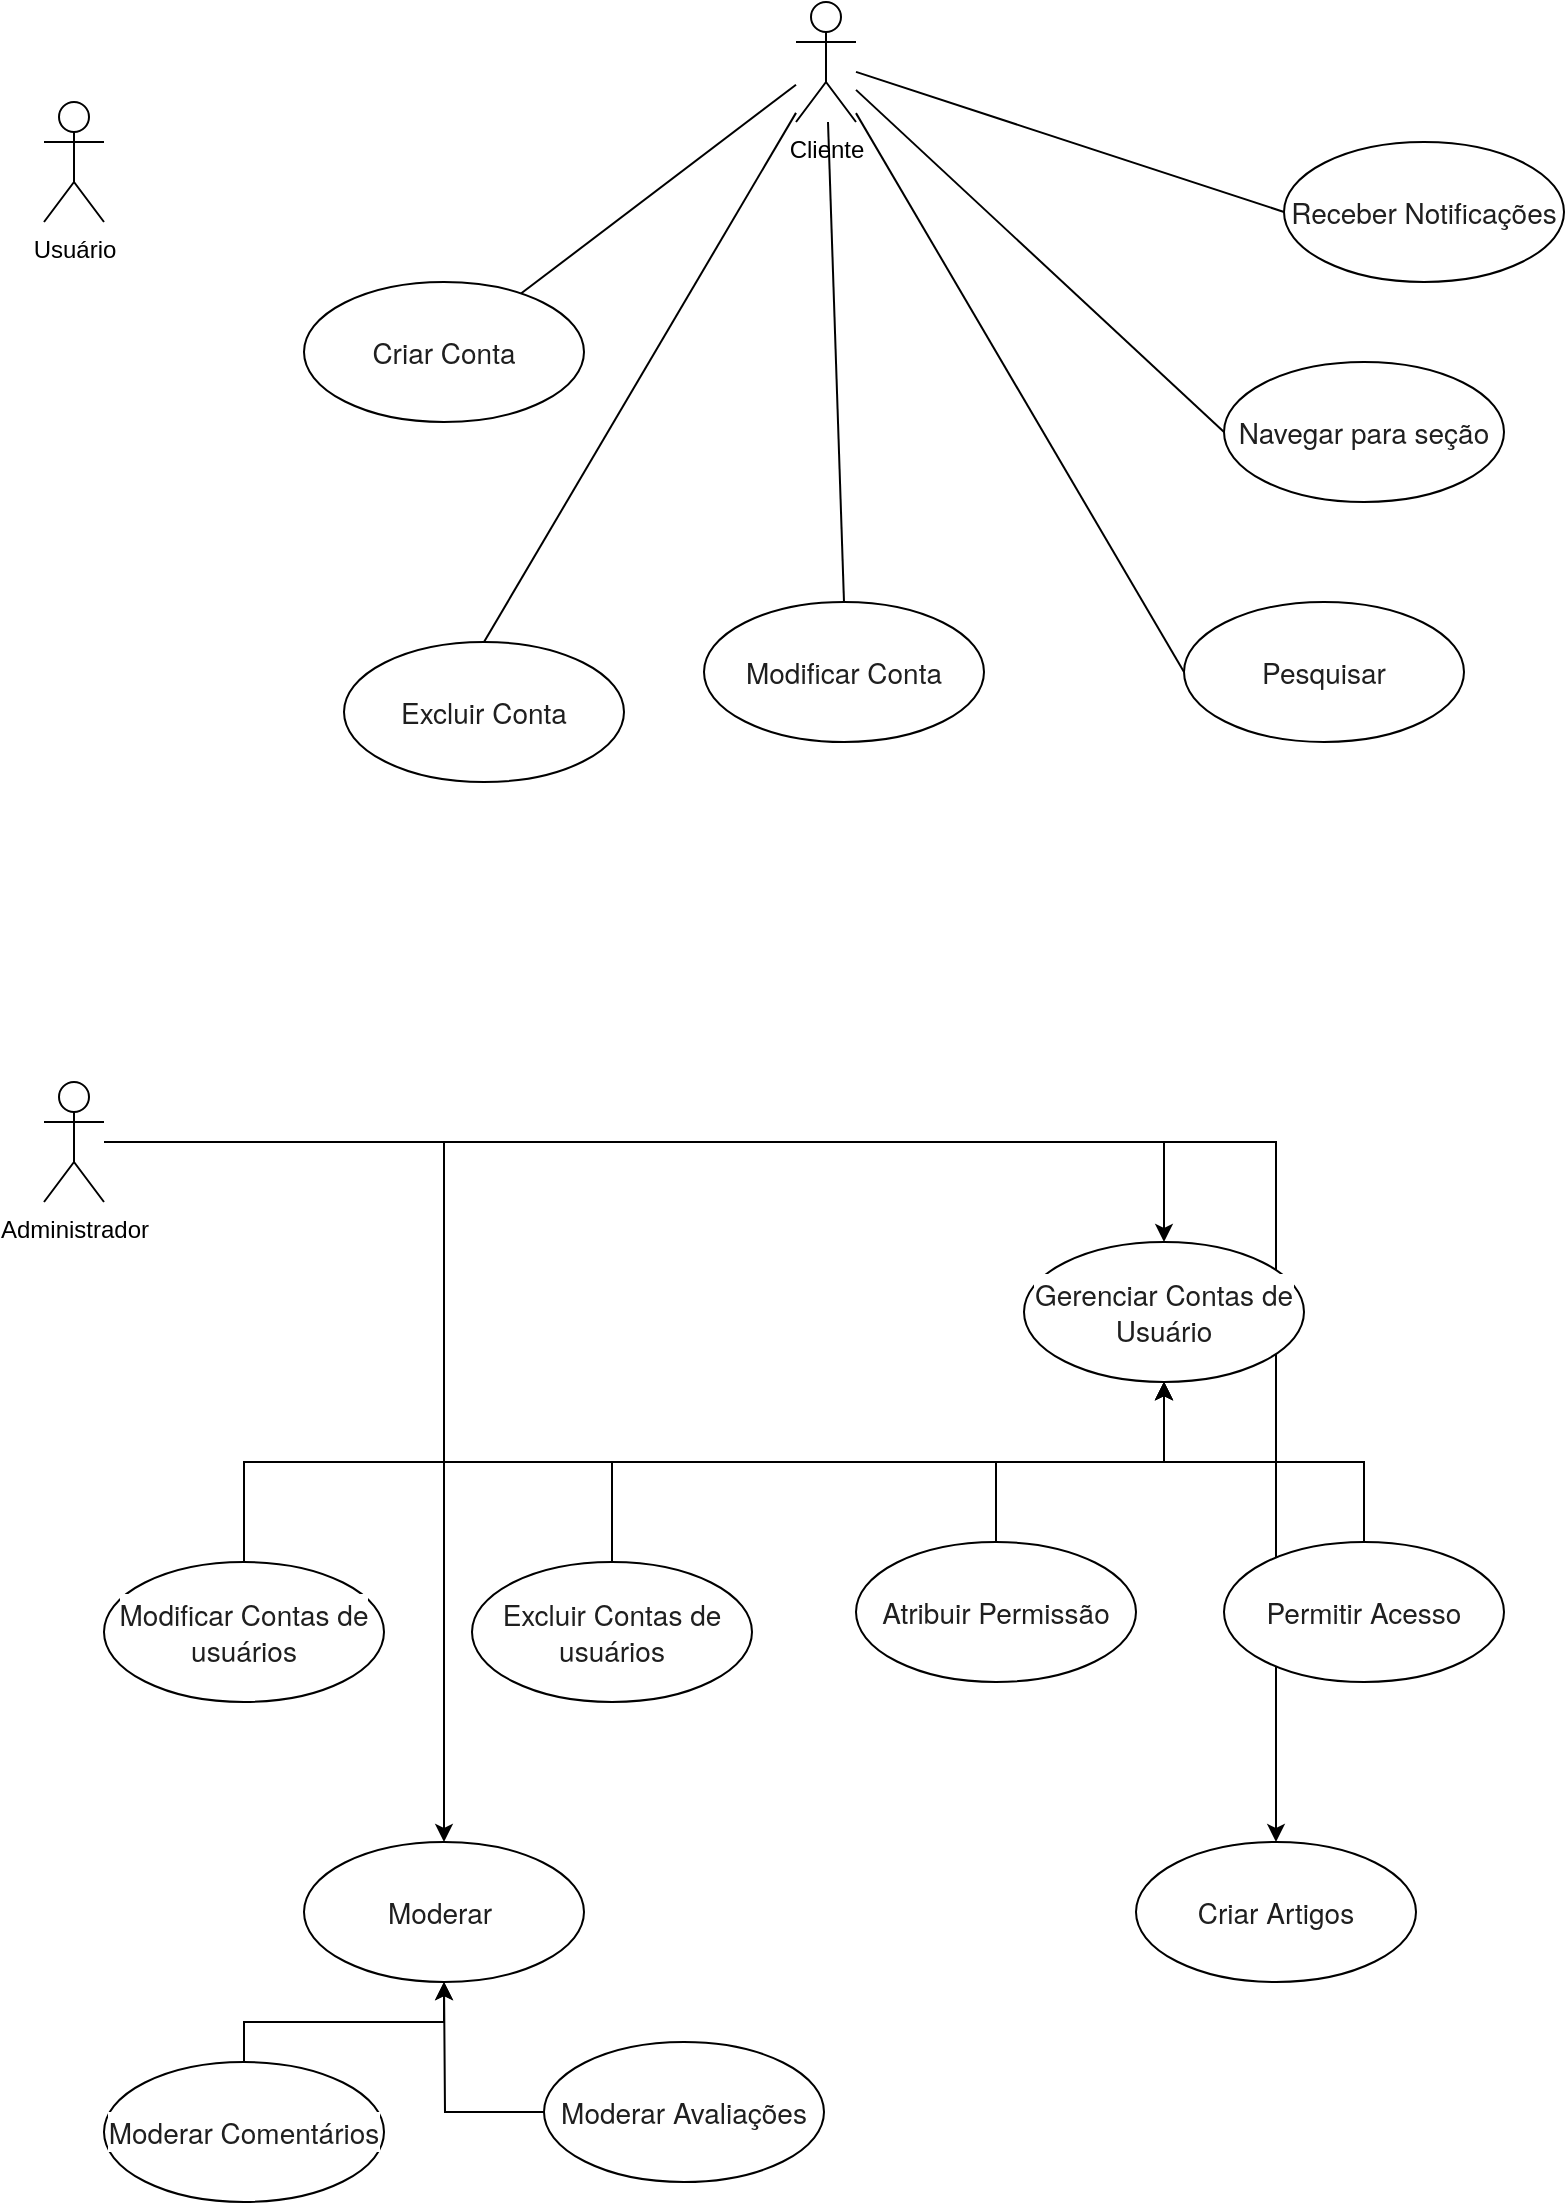 <mxfile version="22.0.0" type="github">
  <diagram name="Diagrama de Casos de Uso Projeto ES3" id="3Si2enIk5qPEU3_IU9Qc">
    <mxGraphModel dx="1019" dy="565" grid="1" gridSize="10" guides="1" tooltips="1" connect="1" arrows="1" fold="1" page="1" pageScale="1" pageWidth="827" pageHeight="1169" math="0" shadow="0">
      <root>
        <mxCell id="0" />
        <mxCell id="1" parent="0" />
        <mxCell id="NEPEeL_0vxHLTKConVSX-20" style="rounded=0;orthogonalLoop=1;jettySize=auto;html=1;endArrow=none;endFill=0;" edge="1" parent="1" source="p-8zzWb7aTDhKdzjHRjA-1" target="NEPEeL_0vxHLTKConVSX-13">
          <mxGeometry relative="1" as="geometry" />
        </mxCell>
        <mxCell id="NEPEeL_0vxHLTKConVSX-21" style="rounded=0;orthogonalLoop=1;jettySize=auto;html=1;entryX=0;entryY=0.5;entryDx=0;entryDy=0;endArrow=none;endFill=0;" edge="1" parent="1" source="p-8zzWb7aTDhKdzjHRjA-1" target="NEPEeL_0vxHLTKConVSX-9">
          <mxGeometry relative="1" as="geometry" />
        </mxCell>
        <mxCell id="NEPEeL_0vxHLTKConVSX-22" style="rounded=0;orthogonalLoop=1;jettySize=auto;html=1;entryX=0;entryY=0.5;entryDx=0;entryDy=0;endArrow=none;endFill=0;" edge="1" parent="1" source="p-8zzWb7aTDhKdzjHRjA-1" target="NEPEeL_0vxHLTKConVSX-6">
          <mxGeometry relative="1" as="geometry" />
        </mxCell>
        <mxCell id="NEPEeL_0vxHLTKConVSX-23" style="rounded=0;orthogonalLoop=1;jettySize=auto;html=1;entryX=0.5;entryY=0;entryDx=0;entryDy=0;endArrow=none;endFill=0;" edge="1" parent="1" source="p-8zzWb7aTDhKdzjHRjA-1" target="NEPEeL_0vxHLTKConVSX-14">
          <mxGeometry relative="1" as="geometry" />
        </mxCell>
        <mxCell id="NEPEeL_0vxHLTKConVSX-24" style="rounded=0;orthogonalLoop=1;jettySize=auto;html=1;entryX=0.5;entryY=0;entryDx=0;entryDy=0;endArrow=none;endFill=0;" edge="1" parent="1" source="p-8zzWb7aTDhKdzjHRjA-1" target="NEPEeL_0vxHLTKConVSX-2">
          <mxGeometry relative="1" as="geometry" />
        </mxCell>
        <mxCell id="NEPEeL_0vxHLTKConVSX-25" style="rounded=0;orthogonalLoop=1;jettySize=auto;html=1;entryX=0;entryY=0.5;entryDx=0;entryDy=0;endArrow=none;endFill=0;" edge="1" parent="1" source="p-8zzWb7aTDhKdzjHRjA-1" target="NEPEeL_0vxHLTKConVSX-5">
          <mxGeometry relative="1" as="geometry" />
        </mxCell>
        <mxCell id="p-8zzWb7aTDhKdzjHRjA-1" value="Cliente&lt;br&gt;" style="shape=umlActor;verticalLabelPosition=bottom;verticalAlign=top;html=1;outlineConnect=0;" parent="1" vertex="1">
          <mxGeometry x="436" y="30" width="30" height="60" as="geometry" />
        </mxCell>
        <mxCell id="p-8zzWb7aTDhKdzjHRjA-2" value="Usuário" style="shape=umlActor;verticalLabelPosition=bottom;verticalAlign=top;html=1;outlineConnect=0;" parent="1" vertex="1">
          <mxGeometry x="60" y="80" width="30" height="60" as="geometry" />
        </mxCell>
        <mxCell id="NEPEeL_0vxHLTKConVSX-26" style="edgeStyle=orthogonalEdgeStyle;rounded=0;orthogonalLoop=1;jettySize=auto;html=1;entryX=0.5;entryY=0;entryDx=0;entryDy=0;" edge="1" parent="1" source="p-8zzWb7aTDhKdzjHRjA-3" target="NEPEeL_0vxHLTKConVSX-8">
          <mxGeometry relative="1" as="geometry" />
        </mxCell>
        <mxCell id="NEPEeL_0vxHLTKConVSX-36" style="edgeStyle=orthogonalEdgeStyle;rounded=0;orthogonalLoop=1;jettySize=auto;html=1;" edge="1" parent="1" source="p-8zzWb7aTDhKdzjHRjA-3" target="NEPEeL_0vxHLTKConVSX-28">
          <mxGeometry relative="1" as="geometry" />
        </mxCell>
        <mxCell id="NEPEeL_0vxHLTKConVSX-37" style="edgeStyle=orthogonalEdgeStyle;rounded=0;orthogonalLoop=1;jettySize=auto;html=1;entryX=0.5;entryY=0;entryDx=0;entryDy=0;" edge="1" parent="1" source="p-8zzWb7aTDhKdzjHRjA-3" target="NEPEeL_0vxHLTKConVSX-27">
          <mxGeometry relative="1" as="geometry" />
        </mxCell>
        <mxCell id="p-8zzWb7aTDhKdzjHRjA-3" value="Administrador" style="shape=umlActor;verticalLabelPosition=bottom;verticalAlign=top;html=1;outlineConnect=0;" parent="1" vertex="1">
          <mxGeometry x="60" y="570" width="30" height="60" as="geometry" />
        </mxCell>
        <mxCell id="NEPEeL_0vxHLTKConVSX-2" value="&lt;span style=&quot;color: rgb(31, 31, 31); font-family: &amp;quot;Google Sans&amp;quot;, &amp;quot;Helvetica Neue&amp;quot;, sans-serif; font-size: 14px; font-style: normal; font-variant-ligatures: normal; font-variant-caps: normal; font-weight: 400; letter-spacing: normal; orphans: 2; text-align: start; text-indent: 0px; text-transform: none; widows: 2; word-spacing: 0px; -webkit-text-stroke-width: 0px; background-color: rgb(255, 255, 255); text-decoration-thickness: initial; text-decoration-style: initial; text-decoration-color: initial; float: none; display: inline !important;&quot;&gt;Modificar Conta&lt;/span&gt;" style="ellipse;whiteSpace=wrap;html=1;" vertex="1" parent="1">
          <mxGeometry x="390" y="330" width="140" height="70" as="geometry" />
        </mxCell>
        <mxCell id="NEPEeL_0vxHLTKConVSX-5" value="&lt;span style=&quot;color: rgb(31, 31, 31); font-family: &amp;quot;Google Sans&amp;quot;, &amp;quot;Helvetica Neue&amp;quot;, sans-serif; font-size: 14px; font-style: normal; font-variant-ligatures: normal; font-variant-caps: normal; font-weight: 400; letter-spacing: normal; orphans: 2; text-align: start; text-indent: 0px; text-transform: none; widows: 2; word-spacing: 0px; -webkit-text-stroke-width: 0px; background-color: rgb(255, 255, 255); text-decoration-thickness: initial; text-decoration-style: initial; text-decoration-color: initial; float: none; display: inline !important;&quot;&gt;Pesquisar&lt;/span&gt;" style="ellipse;whiteSpace=wrap;html=1;" vertex="1" parent="1">
          <mxGeometry x="630" y="330" width="140" height="70" as="geometry" />
        </mxCell>
        <mxCell id="NEPEeL_0vxHLTKConVSX-6" value="&lt;span style=&quot;color: rgb(31, 31, 31); font-family: &amp;quot;Google Sans&amp;quot;, &amp;quot;Helvetica Neue&amp;quot;, sans-serif; font-size: 14px; font-style: normal; font-variant-ligatures: normal; font-variant-caps: normal; font-weight: 400; letter-spacing: normal; orphans: 2; text-align: start; text-indent: 0px; text-transform: none; widows: 2; word-spacing: 0px; -webkit-text-stroke-width: 0px; background-color: rgb(255, 255, 255); text-decoration-thickness: initial; text-decoration-style: initial; text-decoration-color: initial; float: none; display: inline !important;&quot;&gt;Receber Notificações&lt;/span&gt;" style="ellipse;whiteSpace=wrap;html=1;" vertex="1" parent="1">
          <mxGeometry x="680" y="100" width="140" height="70" as="geometry" />
        </mxCell>
        <mxCell id="NEPEeL_0vxHLTKConVSX-35" style="edgeStyle=orthogonalEdgeStyle;rounded=0;orthogonalLoop=1;jettySize=auto;html=1;entryX=0.5;entryY=1;entryDx=0;entryDy=0;" edge="1" parent="1" source="NEPEeL_0vxHLTKConVSX-7" target="NEPEeL_0vxHLTKConVSX-8">
          <mxGeometry relative="1" as="geometry">
            <Array as="points">
              <mxPoint x="160" y="760" />
              <mxPoint x="620" y="760" />
            </Array>
          </mxGeometry>
        </mxCell>
        <mxCell id="NEPEeL_0vxHLTKConVSX-7" value="&lt;span style=&quot;color: rgb(31, 31, 31); font-family: &amp;quot;Google Sans&amp;quot;, &amp;quot;Helvetica Neue&amp;quot;, sans-serif; font-size: 14px; font-style: normal; font-variant-ligatures: normal; font-variant-caps: normal; font-weight: 400; letter-spacing: normal; orphans: 2; text-align: start; text-indent: 0px; text-transform: none; widows: 2; word-spacing: 0px; -webkit-text-stroke-width: 0px; background-color: rgb(255, 255, 255); text-decoration-thickness: initial; text-decoration-style: initial; text-decoration-color: initial; float: none; display: inline !important;&quot;&gt;Modificar Contas de usuários&lt;/span&gt;" style="ellipse;whiteSpace=wrap;html=1;" vertex="1" parent="1">
          <mxGeometry x="90" y="810" width="140" height="70" as="geometry" />
        </mxCell>
        <mxCell id="NEPEeL_0vxHLTKConVSX-8" value="&lt;span style=&quot;color: rgb(31, 31, 31); font-family: &amp;quot;Google Sans&amp;quot;, &amp;quot;Helvetica Neue&amp;quot;, sans-serif; font-size: 14px; font-style: normal; font-variant-ligatures: normal; font-variant-caps: normal; font-weight: 400; letter-spacing: normal; orphans: 2; text-align: start; text-indent: 0px; text-transform: none; widows: 2; word-spacing: 0px; -webkit-text-stroke-width: 0px; background-color: rgb(255, 255, 255); text-decoration-thickness: initial; text-decoration-style: initial; text-decoration-color: initial; float: none; display: inline !important;&quot;&gt;Gerenciar Contas de Usuário&lt;/span&gt;" style="ellipse;whiteSpace=wrap;html=1;" vertex="1" parent="1">
          <mxGeometry x="550" y="650" width="140" height="70" as="geometry" />
        </mxCell>
        <mxCell id="NEPEeL_0vxHLTKConVSX-9" value="&lt;span style=&quot;color: rgb(31, 31, 31); font-family: &amp;quot;Google Sans&amp;quot;, &amp;quot;Helvetica Neue&amp;quot;, sans-serif; font-size: 14px; font-style: normal; font-variant-ligatures: normal; font-variant-caps: normal; font-weight: 400; letter-spacing: normal; orphans: 2; text-align: start; text-indent: 0px; text-transform: none; widows: 2; word-spacing: 0px; -webkit-text-stroke-width: 0px; background-color: rgb(255, 255, 255); text-decoration-thickness: initial; text-decoration-style: initial; text-decoration-color: initial; float: none; display: inline !important;&quot;&gt;Navegar para seção&lt;/span&gt;" style="ellipse;whiteSpace=wrap;html=1;" vertex="1" parent="1">
          <mxGeometry x="650" y="210" width="140" height="70" as="geometry" />
        </mxCell>
        <mxCell id="NEPEeL_0vxHLTKConVSX-33" style="edgeStyle=orthogonalEdgeStyle;rounded=0;orthogonalLoop=1;jettySize=auto;html=1;entryX=0.5;entryY=1;entryDx=0;entryDy=0;" edge="1" parent="1" source="NEPEeL_0vxHLTKConVSX-10" target="NEPEeL_0vxHLTKConVSX-8">
          <mxGeometry relative="1" as="geometry" />
        </mxCell>
        <mxCell id="NEPEeL_0vxHLTKConVSX-10" value="&lt;span style=&quot;color: rgb(31, 31, 31); font-family: &amp;quot;Google Sans&amp;quot;, &amp;quot;Helvetica Neue&amp;quot;, sans-serif; font-size: 14px; font-style: normal; font-variant-ligatures: normal; font-variant-caps: normal; font-weight: 400; letter-spacing: normal; orphans: 2; text-align: start; text-indent: 0px; text-transform: none; widows: 2; word-spacing: 0px; -webkit-text-stroke-width: 0px; background-color: rgb(255, 255, 255); text-decoration-thickness: initial; text-decoration-style: initial; text-decoration-color: initial; float: none; display: inline !important;&quot;&gt;Atribuir Permissão&lt;/span&gt;" style="ellipse;whiteSpace=wrap;html=1;" vertex="1" parent="1">
          <mxGeometry x="466" y="800" width="140" height="70" as="geometry" />
        </mxCell>
        <mxCell id="NEPEeL_0vxHLTKConVSX-17" style="edgeStyle=orthogonalEdgeStyle;rounded=0;orthogonalLoop=1;jettySize=auto;html=1;" edge="1" parent="1" source="NEPEeL_0vxHLTKConVSX-11" target="NEPEeL_0vxHLTKConVSX-8">
          <mxGeometry relative="1" as="geometry" />
        </mxCell>
        <mxCell id="NEPEeL_0vxHLTKConVSX-11" value="&lt;span style=&quot;color: rgb(31, 31, 31); font-family: &amp;quot;Google Sans&amp;quot;, &amp;quot;Helvetica Neue&amp;quot;, sans-serif; font-size: 14px; font-style: normal; font-variant-ligatures: normal; font-variant-caps: normal; font-weight: 400; letter-spacing: normal; orphans: 2; text-align: start; text-indent: 0px; text-transform: none; widows: 2; word-spacing: 0px; -webkit-text-stroke-width: 0px; background-color: rgb(255, 255, 255); text-decoration-thickness: initial; text-decoration-style: initial; text-decoration-color: initial; float: none; display: inline !important;&quot;&gt;Permitir Acesso&lt;/span&gt;" style="ellipse;whiteSpace=wrap;html=1;" vertex="1" parent="1">
          <mxGeometry x="650" y="800" width="140" height="70" as="geometry" />
        </mxCell>
        <mxCell id="NEPEeL_0vxHLTKConVSX-34" style="edgeStyle=orthogonalEdgeStyle;rounded=0;orthogonalLoop=1;jettySize=auto;html=1;entryX=0.5;entryY=1;entryDx=0;entryDy=0;" edge="1" parent="1" source="NEPEeL_0vxHLTKConVSX-12" target="NEPEeL_0vxHLTKConVSX-8">
          <mxGeometry relative="1" as="geometry">
            <mxPoint x="430" y="730" as="targetPoint" />
            <Array as="points">
              <mxPoint x="344" y="760" />
              <mxPoint x="620" y="760" />
            </Array>
          </mxGeometry>
        </mxCell>
        <mxCell id="NEPEeL_0vxHLTKConVSX-12" value="&lt;span style=&quot;color: rgb(31, 31, 31); font-family: &amp;quot;Google Sans&amp;quot;, &amp;quot;Helvetica Neue&amp;quot;, sans-serif; font-size: 14px; font-style: normal; font-variant-ligatures: normal; font-variant-caps: normal; font-weight: 400; letter-spacing: normal; orphans: 2; text-align: start; text-indent: 0px; text-transform: none; widows: 2; word-spacing: 0px; -webkit-text-stroke-width: 0px; background-color: rgb(255, 255, 255); text-decoration-thickness: initial; text-decoration-style: initial; text-decoration-color: initial; float: none; display: inline !important;&quot;&gt;Excluir Contas de usuários&lt;/span&gt;" style="ellipse;whiteSpace=wrap;html=1;" vertex="1" parent="1">
          <mxGeometry x="274" y="810" width="140" height="70" as="geometry" />
        </mxCell>
        <mxCell id="NEPEeL_0vxHLTKConVSX-13" value="&lt;span style=&quot;color: rgb(31, 31, 31); font-family: &amp;quot;Google Sans&amp;quot;, &amp;quot;Helvetica Neue&amp;quot;, sans-serif; font-size: 14px; font-style: normal; font-variant-ligatures: normal; font-variant-caps: normal; font-weight: 400; letter-spacing: normal; orphans: 2; text-align: start; text-indent: 0px; text-transform: none; widows: 2; word-spacing: 0px; -webkit-text-stroke-width: 0px; background-color: rgb(255, 255, 255); text-decoration-thickness: initial; text-decoration-style: initial; text-decoration-color: initial; float: none; display: inline !important;&quot;&gt;Criar Conta&lt;/span&gt;" style="ellipse;whiteSpace=wrap;html=1;" vertex="1" parent="1">
          <mxGeometry x="190" y="170" width="140" height="70" as="geometry" />
        </mxCell>
        <mxCell id="NEPEeL_0vxHLTKConVSX-14" value="&lt;span style=&quot;color: rgb(31, 31, 31); font-family: &amp;quot;Google Sans&amp;quot;, &amp;quot;Helvetica Neue&amp;quot;, sans-serif; font-size: 14px; font-style: normal; font-variant-ligatures: normal; font-variant-caps: normal; font-weight: 400; letter-spacing: normal; orphans: 2; text-align: start; text-indent: 0px; text-transform: none; widows: 2; word-spacing: 0px; -webkit-text-stroke-width: 0px; background-color: rgb(255, 255, 255); text-decoration-thickness: initial; text-decoration-style: initial; text-decoration-color: initial; float: none; display: inline !important;&quot;&gt;Excluir Conta&lt;/span&gt;" style="ellipse;whiteSpace=wrap;html=1;" vertex="1" parent="1">
          <mxGeometry x="210" y="350" width="140" height="70" as="geometry" />
        </mxCell>
        <mxCell id="NEPEeL_0vxHLTKConVSX-27" value="&lt;span style=&quot;color: rgb(31, 31, 31); font-family: &amp;quot;Google Sans&amp;quot;, &amp;quot;Helvetica Neue&amp;quot;, sans-serif; font-size: 14px; font-style: normal; font-variant-ligatures: normal; font-variant-caps: normal; font-weight: 400; letter-spacing: normal; orphans: 2; text-align: start; text-indent: 0px; text-transform: none; widows: 2; word-spacing: 0px; -webkit-text-stroke-width: 0px; background-color: rgb(255, 255, 255); text-decoration-thickness: initial; text-decoration-style: initial; text-decoration-color: initial; float: none; display: inline !important;&quot;&gt;Criar Artigos&lt;br&gt;&lt;/span&gt;" style="ellipse;whiteSpace=wrap;html=1;" vertex="1" parent="1">
          <mxGeometry x="606" y="950" width="140" height="70" as="geometry" />
        </mxCell>
        <mxCell id="NEPEeL_0vxHLTKConVSX-28" value="&lt;span style=&quot;color: rgb(31, 31, 31); font-family: &amp;quot;Google Sans&amp;quot;, &amp;quot;Helvetica Neue&amp;quot;, sans-serif; font-size: 14px; font-style: normal; font-variant-ligatures: normal; font-variant-caps: normal; font-weight: 400; letter-spacing: normal; orphans: 2; text-align: start; text-indent: 0px; text-transform: none; widows: 2; word-spacing: 0px; -webkit-text-stroke-width: 0px; background-color: rgb(255, 255, 255); text-decoration-thickness: initial; text-decoration-style: initial; text-decoration-color: initial; float: none; display: inline !important;&quot;&gt;Moderar&amp;nbsp;&lt;br&gt;&lt;/span&gt;" style="ellipse;whiteSpace=wrap;html=1;" vertex="1" parent="1">
          <mxGeometry x="190" y="950" width="140" height="70" as="geometry" />
        </mxCell>
        <mxCell id="NEPEeL_0vxHLTKConVSX-32" style="edgeStyle=orthogonalEdgeStyle;rounded=0;orthogonalLoop=1;jettySize=auto;html=1;" edge="1" parent="1" source="NEPEeL_0vxHLTKConVSX-29">
          <mxGeometry relative="1" as="geometry">
            <mxPoint x="260" y="1020" as="targetPoint" />
          </mxGeometry>
        </mxCell>
        <mxCell id="NEPEeL_0vxHLTKConVSX-29" value="&lt;span style=&quot;color: rgb(31, 31, 31); font-family: &amp;quot;Google Sans&amp;quot;, &amp;quot;Helvetica Neue&amp;quot;, sans-serif; font-size: 14px; font-style: normal; font-variant-ligatures: normal; font-variant-caps: normal; font-weight: 400; letter-spacing: normal; orphans: 2; text-align: start; text-indent: 0px; text-transform: none; widows: 2; word-spacing: 0px; -webkit-text-stroke-width: 0px; background-color: rgb(255, 255, 255); text-decoration-thickness: initial; text-decoration-style: initial; text-decoration-color: initial; float: none; display: inline !important;&quot;&gt;Moderar Avaliações&lt;br&gt;&lt;/span&gt;" style="ellipse;whiteSpace=wrap;html=1;" vertex="1" parent="1">
          <mxGeometry x="310" y="1050" width="140" height="70" as="geometry" />
        </mxCell>
        <mxCell id="NEPEeL_0vxHLTKConVSX-31" style="edgeStyle=orthogonalEdgeStyle;rounded=0;orthogonalLoop=1;jettySize=auto;html=1;" edge="1" parent="1" source="NEPEeL_0vxHLTKConVSX-30" target="NEPEeL_0vxHLTKConVSX-28">
          <mxGeometry relative="1" as="geometry" />
        </mxCell>
        <mxCell id="NEPEeL_0vxHLTKConVSX-30" value="&lt;span style=&quot;color: rgb(31, 31, 31); font-family: &amp;quot;Google Sans&amp;quot;, &amp;quot;Helvetica Neue&amp;quot;, sans-serif; font-size: 14px; font-style: normal; font-variant-ligatures: normal; font-variant-caps: normal; font-weight: 400; letter-spacing: normal; orphans: 2; text-align: start; text-indent: 0px; text-transform: none; widows: 2; word-spacing: 0px; -webkit-text-stroke-width: 0px; background-color: rgb(255, 255, 255); text-decoration-thickness: initial; text-decoration-style: initial; text-decoration-color: initial; float: none; display: inline !important;&quot;&gt;Moderar Comentários&lt;br&gt;&lt;/span&gt;" style="ellipse;whiteSpace=wrap;html=1;" vertex="1" parent="1">
          <mxGeometry x="90" y="1060" width="140" height="70" as="geometry" />
        </mxCell>
      </root>
    </mxGraphModel>
  </diagram>
</mxfile>
